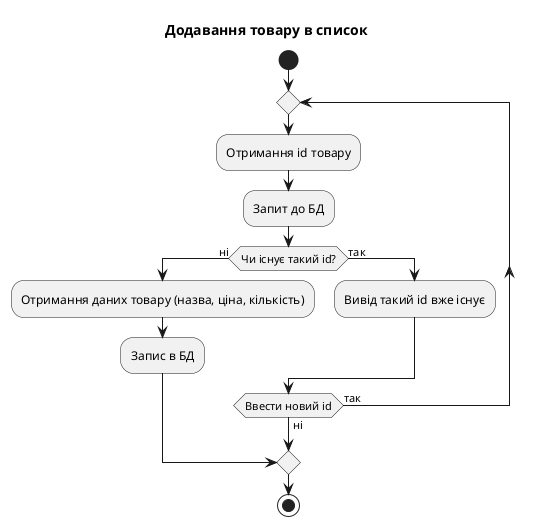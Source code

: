 @startuml mobile
start
title Додавання товару в список
repeat
:Отримання id товару;
:Запит до БД;
if(Чи існує такий id?) then (ні)
:Отримання даних товару (назва, ціна, кількість);
:Запис в БД;
break
else (так)
:Вивід такий id вже існує;
endif
repeat while (Ввести новий id) is (так) not (ні)

stop
@enduml